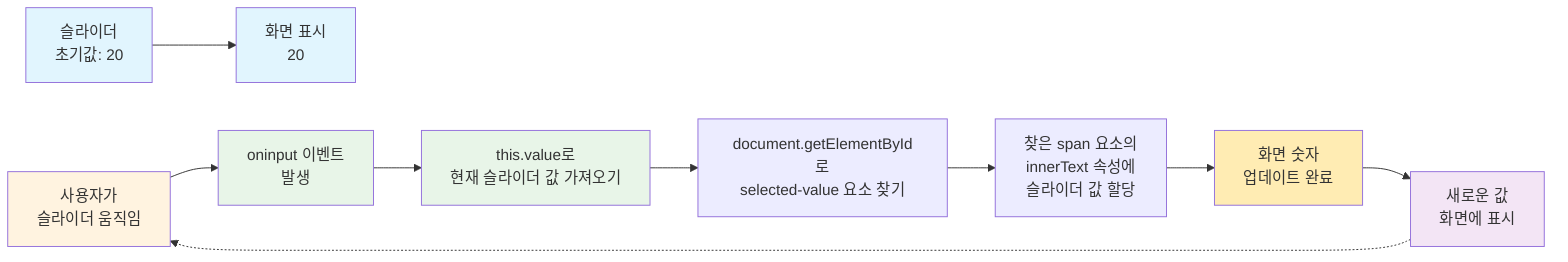 flowchart LR
    A[슬라이더<br/>초기값: 20] --> B[화면 표시<br/>20]
    
    C[사용자가<br/>슬라이더 움직임] --> D[oninput 이벤트<br/>발생]
    
    D -->     E[this.value로<br/>현재 슬라이더 값 가져오기]
    
    E --> F1[document.getElementById로<br/>selected-value 요소 찾기]
    
    F1 --> F2[찾은 span 요소의<br/>innerText 속성에<br/>슬라이더 값 할당]
    
    F2 --> F[화면 숫자<br/>업데이트 완료]
    
    F --> G[새로운 값<br/>화면에 표시]
    
    G -.-> C
    
    style A fill:#e1f5fe
    style B fill:#e1f5fe
    style C fill:#fff3e0
    style D fill:#e8f5e8
    style E fill:#e8f5e8
    style F fill:#ffecb3
    style G fill:#f3e5f5
